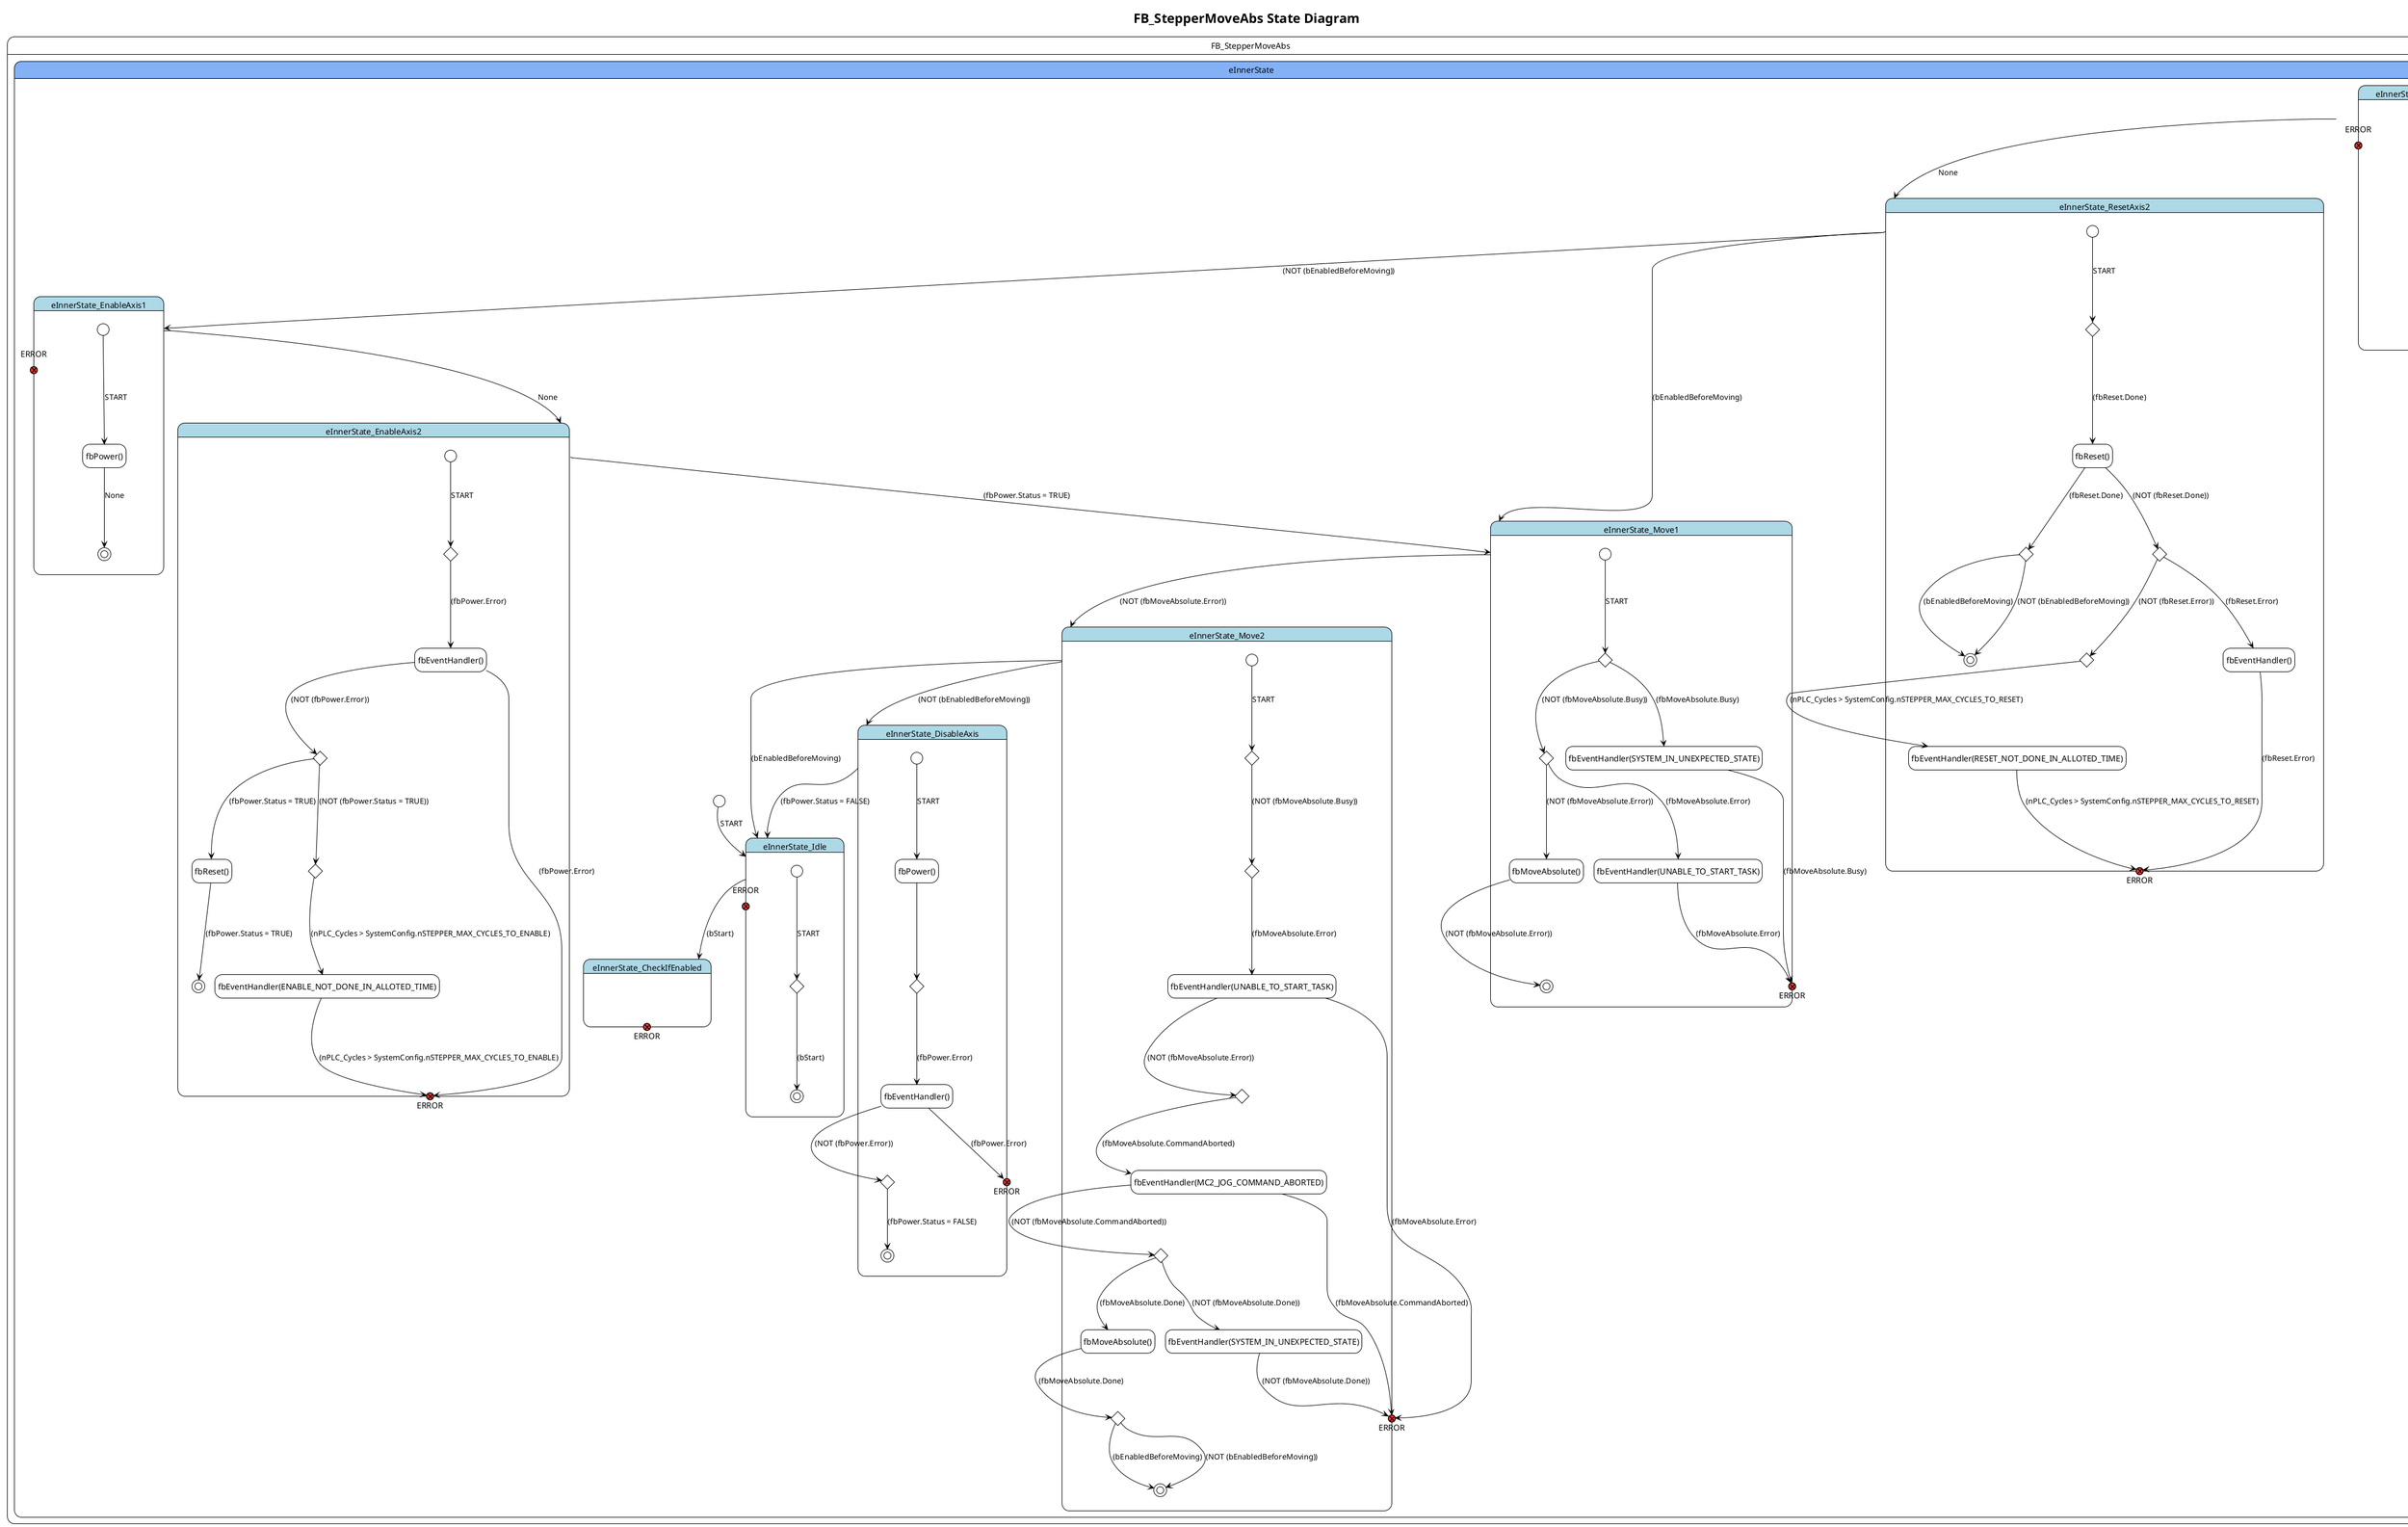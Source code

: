@startuml State Diagram

!theme plain
'skin rose
'left to right direction
hide empty description
'!theme reddress-lightgreen
title FB_StepperMoveAbs State Diagram



state FB_StepperMoveAbs{

state eInnerState #84b1f5 {
	[*] --> eInnerState_Idle : START
	state eInnerState_Idle #lightblue {
state "ERROR" as eInnerState_Idle_ERROR <<exitPoint>> #ff3333
	state eInnerState_Idle_Node_0 <<choice>>
	[*] ---> eInnerState_Idle_Node_0 : START
	eInnerState_Idle_Node_0 ---> [*] : (bStart)
	}
	state eInnerState_CheckIfEnabled #lightblue {
state "ERROR" as eInnerState_CheckIfEnabled_ERROR <<exitPoint>> #ff3333
	}
	state eInnerState_ResetAxis1 #lightblue {
state "ERROR" as eInnerState_ResetAxis1_ERROR <<exitPoint>> #ff3333
	state "fbReset()" as eInnerState_ResetAxis1_Node_0 
	[*] ---> eInnerState_ResetAxis1_Node_0 : START
	eInnerState_ResetAxis1_Node_0 ---> [*] : None
	}
	state eInnerState_ResetAxis2 #lightblue {
state "ERROR" as eInnerState_ResetAxis2_ERROR <<exitPoint>> #ff3333
	state eInnerState_ResetAxis2_Node_0 <<choice>>
	[*] ---> eInnerState_ResetAxis2_Node_0 : START
	state "fbReset()" as eInnerState_ResetAxis2_Node_1 
		state eInnerState_ResetAxis2_Node_2 <<choice>>
	eInnerState_ResetAxis2_Node_2 ---> [*] : (bEnabledBeforeMoving)
	eInnerState_ResetAxis2_Node_2 ---> [*] : (NOT (bEnabledBeforeMoving))
	state eInnerState_ResetAxis2_Node_3 <<choice>>
	state "fbEventHandler()" as eInnerState_ResetAxis2_Node_4 
		state eInnerState_ResetAxis2_Node_5 <<choice>>
		state "fbEventHandler(RESET_NOT_DONE_IN_ALLOTED_TIME)" as eInnerState_ResetAxis2_Node_6 
	}
	state eInnerState_EnableAxis1 #lightblue {
state "ERROR" as eInnerState_EnableAxis1_ERROR <<exitPoint>> #ff3333
	state "fbPower()" as eInnerState_EnableAxis1_Node_0 
	[*] ---> eInnerState_EnableAxis1_Node_0 : START
	eInnerState_EnableAxis1_Node_0 ---> [*] : None
	}
	state eInnerState_EnableAxis2 #lightblue {
state "ERROR" as eInnerState_EnableAxis2_ERROR <<exitPoint>> #ff3333
	state eInnerState_EnableAxis2_Node_0 <<choice>>
	[*] ---> eInnerState_EnableAxis2_Node_0 : START
	state "fbEventHandler()" as eInnerState_EnableAxis2_Node_1 
	state eInnerState_EnableAxis2_Node_2 <<choice>>
	state "fbReset()" as eInnerState_EnableAxis2_Node_3 
	eInnerState_EnableAxis2_Node_3 ---> [*] : (fbPower.Status = TRUE)
		state eInnerState_EnableAxis2_Node_4 <<choice>>
		state "fbEventHandler(ENABLE_NOT_DONE_IN_ALLOTED_TIME)" as eInnerState_EnableAxis2_Node_5 
	}
	state eInnerState_Move1 #lightblue {
state "ERROR" as eInnerState_Move1_ERROR <<exitPoint>> #ff3333
	state eInnerState_Move1_Node_0 <<choice>>
	[*] ---> eInnerState_Move1_Node_0 : START
	state "fbEventHandler(SYSTEM_IN_UNEXPECTED_STATE)" as eInnerState_Move1_Node_1 
		state eInnerState_Move1_Node_2 <<choice>>
		state "fbEventHandler(UNABLE_TO_START_TASK)" as eInnerState_Move1_Node_3 
		state "fbMoveAbsolute()" as eInnerState_Move1_Node_4 
	eInnerState_Move1_Node_4 ---> [*] : (NOT (fbMoveAbsolute.Error))
	}
	state eInnerState_Move2 #lightblue {
state "ERROR" as eInnerState_Move2_ERROR <<exitPoint>> #ff3333
	state eInnerState_Move2_Node_0 <<choice>>
	[*] ---> eInnerState_Move2_Node_0 : START
		state eInnerState_Move2_Node_1 <<choice>>
		state "fbEventHandler(UNABLE_TO_START_TASK)" as eInnerState_Move2_Node_2 
		state eInnerState_Move2_Node_3 <<choice>>
		state "fbEventHandler(MC2_JOG_COMMAND_ABORTED)" as eInnerState_Move2_Node_4 
		state eInnerState_Move2_Node_5 <<choice>>
		state "fbMoveAbsolute()" as eInnerState_Move2_Node_6 
			state eInnerState_Move2_Node_7 <<choice>>
	eInnerState_Move2_Node_7 ---> [*] : (bEnabledBeforeMoving)
	eInnerState_Move2_Node_7 ---> [*] : (NOT (bEnabledBeforeMoving))
		state "fbEventHandler(SYSTEM_IN_UNEXPECTED_STATE)" as eInnerState_Move2_Node_8 
	}
	state eInnerState_DisableAxis #lightblue {
state "ERROR" as eInnerState_DisableAxis_ERROR <<exitPoint>> #ff3333
	state "fbPower()" as eInnerState_DisableAxis_Node_0 
	[*] ---> eInnerState_DisableAxis_Node_0 : START
		state eInnerState_DisableAxis_Node_1 <<choice>>
		state "fbEventHandler()" as eInnerState_DisableAxis_Node_2 
		state eInnerState_DisableAxis_Node_3 <<choice>>
	eInnerState_DisableAxis_Node_3 ---> [*] : (fbPower.Status = FALSE)
	}
	}
	eInnerState_Idle ---> eInnerState_CheckIfEnabled : (bStart)
	eInnerState_ResetAxis1 ---> eInnerState_ResetAxis2 : None
	eInnerState_ResetAxis2_Node_0 ---> eInnerState_ResetAxis2_Node_1 : (fbReset.Done)
	eInnerState_ResetAxis2_Node_1 ---> eInnerState_ResetAxis2_Node_2 : (fbReset.Done)
	eInnerState_ResetAxis2 ---> eInnerState_Move1 : (bEnabledBeforeMoving)
	eInnerState_ResetAxis2 ---> eInnerState_EnableAxis1 : (NOT (bEnabledBeforeMoving))
	eInnerState_ResetAxis2_Node_1 ---> eInnerState_ResetAxis2_Node_3 : (NOT (fbReset.Done))
	eInnerState_ResetAxis2_Node_3 ---> eInnerState_ResetAxis2_Node_4 : (fbReset.Error)
	eInnerState_ResetAxis2_Node_4 ---> eInnerState_ResetAxis2_ERROR : (fbReset.Error)
	eInnerState_ResetAxis2_Node_3 ---> eInnerState_ResetAxis2_Node_5 : (NOT (fbReset.Error))
	eInnerState_ResetAxis2_Node_5 ---> eInnerState_ResetAxis2_Node_6 : (nPLC_Cycles > SystemConfig.nSTEPPER_MAX_CYCLES_TO_RESET)
	eInnerState_ResetAxis2_Node_6 ---> eInnerState_ResetAxis2_ERROR : (nPLC_Cycles > SystemConfig.nSTEPPER_MAX_CYCLES_TO_RESET)
	eInnerState_EnableAxis1 ---> eInnerState_EnableAxis2 : None
	eInnerState_EnableAxis2_Node_0 ---> eInnerState_EnableAxis2_Node_1 : (fbPower.Error)
	eInnerState_EnableAxis2_Node_1 ---> eInnerState_EnableAxis2_ERROR : (fbPower.Error)
	eInnerState_EnableAxis2_Node_1 ---> eInnerState_EnableAxis2_Node_2 : (NOT (fbPower.Error))
	eInnerState_EnableAxis2_Node_2 ---> eInnerState_EnableAxis2_Node_3 : (fbPower.Status = TRUE)
	eInnerState_EnableAxis2 ---> eInnerState_Move1 : (fbPower.Status = TRUE)
	eInnerState_EnableAxis2_Node_2 ---> eInnerState_EnableAxis2_Node_4 : (NOT (fbPower.Status = TRUE))
	eInnerState_EnableAxis2_Node_4 ---> eInnerState_EnableAxis2_Node_5 : (nPLC_Cycles > SystemConfig.nSTEPPER_MAX_CYCLES_TO_ENABLE)
	eInnerState_EnableAxis2_Node_5 ---> eInnerState_EnableAxis2_ERROR : (nPLC_Cycles > SystemConfig.nSTEPPER_MAX_CYCLES_TO_ENABLE)
	eInnerState_Move1_Node_0 ---> eInnerState_Move1_Node_1 : (fbMoveAbsolute.Busy)
	eInnerState_Move1_Node_1 ---> eInnerState_Move1_ERROR : (fbMoveAbsolute.Busy)
	eInnerState_Move1_Node_0 ---> eInnerState_Move1_Node_2 : (NOT (fbMoveAbsolute.Busy))
	eInnerState_Move1_Node_2 ---> eInnerState_Move1_Node_3 : (fbMoveAbsolute.Error)
	eInnerState_Move1_Node_3 ---> eInnerState_Move1_ERROR : (fbMoveAbsolute.Error)
	eInnerState_Move1_Node_2 ---> eInnerState_Move1_Node_4 : (NOT (fbMoveAbsolute.Error))
	eInnerState_Move1 ---> eInnerState_Move2 : (NOT (fbMoveAbsolute.Error))
	eInnerState_Move2_Node_0 ---> eInnerState_Move2_Node_1 : (NOT (fbMoveAbsolute.Busy))
	eInnerState_Move2_Node_1 ---> eInnerState_Move2_Node_2 : (fbMoveAbsolute.Error)
	eInnerState_Move2_Node_2 ---> eInnerState_Move2_ERROR : (fbMoveAbsolute.Error)
	eInnerState_Move2_Node_2 ---> eInnerState_Move2_Node_3 : (NOT (fbMoveAbsolute.Error))
	eInnerState_Move2_Node_3 ---> eInnerState_Move2_Node_4 : (fbMoveAbsolute.CommandAborted)
	eInnerState_Move2_Node_4 ---> eInnerState_Move2_ERROR : (fbMoveAbsolute.CommandAborted)
	eInnerState_Move2_Node_4 ---> eInnerState_Move2_Node_5 : (NOT (fbMoveAbsolute.CommandAborted))
	eInnerState_Move2_Node_5 ---> eInnerState_Move2_Node_6 : (fbMoveAbsolute.Done)
	eInnerState_Move2_Node_6 ---> eInnerState_Move2_Node_7 : (fbMoveAbsolute.Done)
	eInnerState_Move2 ---> eInnerState_Idle : (bEnabledBeforeMoving)
	eInnerState_Move2 ---> eInnerState_DisableAxis : (NOT (bEnabledBeforeMoving))
	eInnerState_Move2_Node_5 ---> eInnerState_Move2_Node_8 : (NOT (fbMoveAbsolute.Done))
	eInnerState_Move2_Node_8 ---> eInnerState_Move2_ERROR : (NOT (fbMoveAbsolute.Done))
	eInnerState_DisableAxis_Node_0 ---> eInnerState_DisableAxis_Node_1
	eInnerState_DisableAxis_Node_1 ---> eInnerState_DisableAxis_Node_2 : (fbPower.Error)
	eInnerState_DisableAxis_Node_2 ---> eInnerState_DisableAxis_ERROR : (fbPower.Error)
	eInnerState_DisableAxis_Node_2 ---> eInnerState_DisableAxis_Node_3 : (NOT (fbPower.Error))
	eInnerState_DisableAxis ---> eInnerState_Idle : (fbPower.Status = FALSE)


}

@enduml

